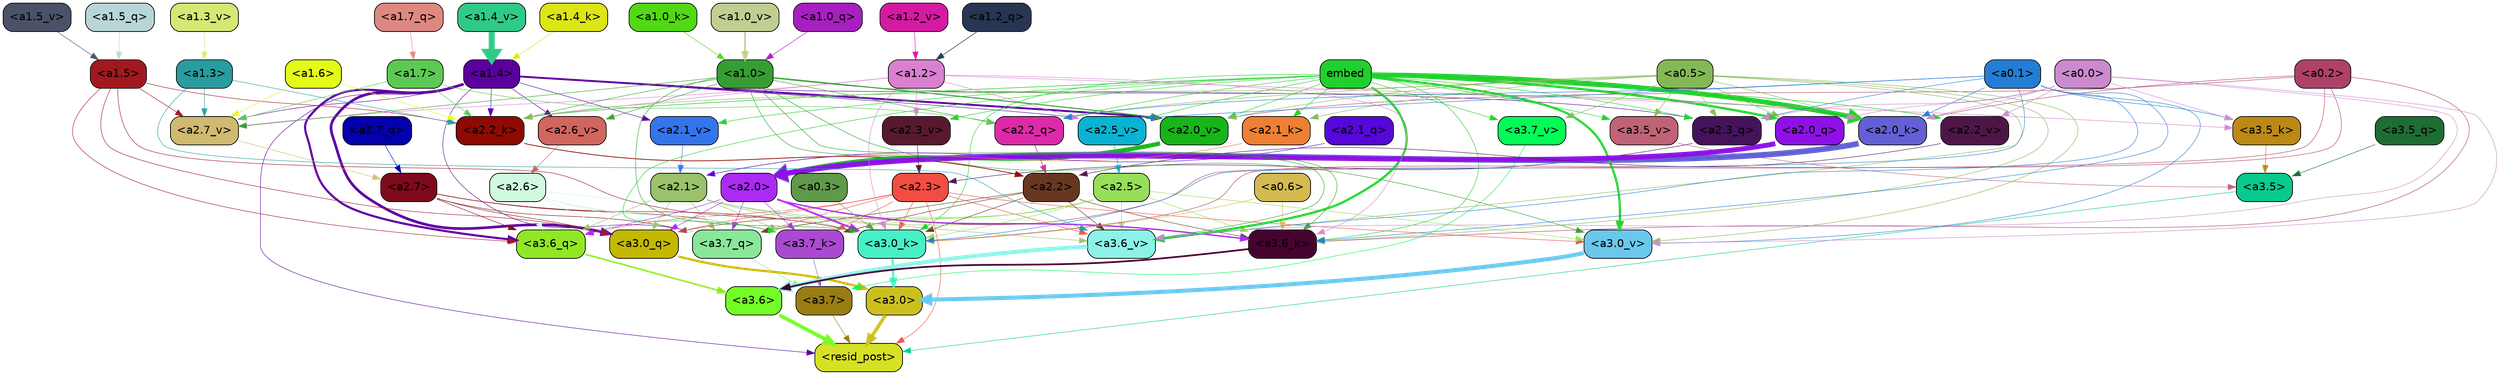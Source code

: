 strict digraph "" {
	graph [bgcolor=transparent,
		layout=dot,
		overlap=false,
		splines=true
	];
	"<a3.7>"	[color=black,
		fillcolor="#997d12",
		fontname=Helvetica,
		shape=box,
		style="filled, rounded"];
	"<resid_post>"	[color=black,
		fillcolor="#d6e125",
		fontname=Helvetica,
		shape=box,
		style="filled, rounded"];
	"<a3.7>" -> "<resid_post>"	[color="#997d12",
		penwidth=0.6];
	"<a3.6>"	[color=black,
		fillcolor="#74fc26",
		fontname=Helvetica,
		shape=box,
		style="filled, rounded"];
	"<a3.6>" -> "<resid_post>"	[color="#74fc26",
		penwidth=4.646730065345764];
	"<a3.5>"	[color=black,
		fillcolor="#08c98e",
		fontname=Helvetica,
		shape=box,
		style="filled, rounded"];
	"<a3.5>" -> "<resid_post>"	[color="#08c98e",
		penwidth=0.6];
	"<a3.0>"	[color=black,
		fillcolor="#ccc020",
		fontname=Helvetica,
		shape=box,
		style="filled, rounded"];
	"<a3.0>" -> "<resid_post>"	[color="#ccc020",
		penwidth=4.323132634162903];
	"<a2.3>"	[color=black,
		fillcolor="#f24d42",
		fontname=Helvetica,
		shape=box,
		style="filled, rounded"];
	"<a2.3>" -> "<resid_post>"	[color="#f24d42",
		penwidth=0.6];
	"<a3.7_q>"	[color=black,
		fillcolor="#8ae79a",
		fontname=Helvetica,
		shape=box,
		style="filled, rounded"];
	"<a2.3>" -> "<a3.7_q>"	[color="#f24d42",
		penwidth=0.6];
	"<a3.6_q>"	[color=black,
		fillcolor="#91e725",
		fontname=Helvetica,
		shape=box,
		style="filled, rounded"];
	"<a2.3>" -> "<a3.6_q>"	[color="#f24d42",
		penwidth=0.6];
	"<a3.0_q>"	[color=black,
		fillcolor="#c5b801",
		fontname=Helvetica,
		shape=box,
		style="filled, rounded"];
	"<a2.3>" -> "<a3.0_q>"	[color="#f24d42",
		penwidth=0.6];
	"<a3.7_k>"	[color=black,
		fillcolor="#aa4ad2",
		fontname=Helvetica,
		shape=box,
		style="filled, rounded"];
	"<a2.3>" -> "<a3.7_k>"	[color="#f24d42",
		penwidth=0.6];
	"<a3.0_k>"	[color=black,
		fillcolor="#47f0c5",
		fontname=Helvetica,
		shape=box,
		style="filled, rounded"];
	"<a2.3>" -> "<a3.0_k>"	[color="#f24d42",
		penwidth=0.6];
	"<a3.6_v>"	[color=black,
		fillcolor="#8cf2e8",
		fontname=Helvetica,
		shape=box,
		style="filled, rounded"];
	"<a2.3>" -> "<a3.6_v>"	[color="#f24d42",
		penwidth=0.6];
	"<a3.0_v>"	[color=black,
		fillcolor="#6ac8ed",
		fontname=Helvetica,
		shape=box,
		style="filled, rounded"];
	"<a2.3>" -> "<a3.0_v>"	[color="#f24d42",
		penwidth=0.6];
	"<a1.4>"	[color=black,
		fillcolor="#5a009d",
		fontname=Helvetica,
		shape=box,
		style="filled, rounded"];
	"<a1.4>" -> "<resid_post>"	[color="#5a009d",
		penwidth=0.6];
	"<a1.4>" -> "<a3.7_q>"	[color="#5a009d",
		penwidth=0.6];
	"<a1.4>" -> "<a3.6_q>"	[color="#5a009d",
		penwidth=2.700703263282776];
	"<a1.4>" -> "<a3.0_q>"	[color="#5a009d",
		penwidth=3.34255850315094];
	"<a2.3_q>"	[color=black,
		fillcolor="#45135b",
		fontname=Helvetica,
		shape=box,
		style="filled, rounded"];
	"<a1.4>" -> "<a2.3_q>"	[color="#5a009d",
		penwidth=0.6];
	"<a2.2_k>"	[color=black,
		fillcolor="#8e0a02",
		fontname=Helvetica,
		shape=box,
		style="filled, rounded"];
	"<a1.4>" -> "<a2.2_k>"	[color="#5a009d",
		penwidth=0.6];
	"<a2.7_v>"	[color=black,
		fillcolor="#d0b970",
		fontname=Helvetica,
		shape=box,
		style="filled, rounded"];
	"<a1.4>" -> "<a2.7_v>"	[color="#5a009d",
		penwidth=0.6];
	"<a2.6_v>"	[color=black,
		fillcolor="#d1665f",
		fontname=Helvetica,
		shape=box,
		style="filled, rounded"];
	"<a1.4>" -> "<a2.6_v>"	[color="#5a009d",
		penwidth=0.6];
	"<a2.5_v>"	[color=black,
		fillcolor="#09b3d1",
		fontname=Helvetica,
		shape=box,
		style="filled, rounded"];
	"<a1.4>" -> "<a2.5_v>"	[color="#5a009d",
		penwidth=0.6];
	"<a2.1_v>"	[color=black,
		fillcolor="#3475ec",
		fontname=Helvetica,
		shape=box,
		style="filled, rounded"];
	"<a1.4>" -> "<a2.1_v>"	[color="#5a009d",
		penwidth=0.6];
	"<a2.0_v>"	[color=black,
		fillcolor="#17b41a",
		fontname=Helvetica,
		shape=box,
		style="filled, rounded"];
	"<a1.4>" -> "<a2.0_v>"	[color="#5a009d",
		penwidth=2.387977123260498];
	"<a3.7_q>" -> "<a3.7>"	[color="#8ae79a",
		penwidth=0.6];
	"<a3.6_q>" -> "<a3.6>"	[color="#91e725",
		penwidth=2.03758105635643];
	"<a3.5_q>"	[color=black,
		fillcolor="#1e6d35",
		fontname=Helvetica,
		shape=box,
		style="filled, rounded"];
	"<a3.5_q>" -> "<a3.5>"	[color="#1e6d35",
		penwidth=0.6];
	"<a3.0_q>" -> "<a3.0>"	[color="#c5b801",
		penwidth=2.8638100624084473];
	"<a3.7_k>" -> "<a3.7>"	[color="#aa4ad2",
		penwidth=0.6];
	"<a3.6_k>"	[color=black,
		fillcolor="#460330",
		fontname=Helvetica,
		shape=box,
		style="filled, rounded"];
	"<a3.6_k>" -> "<a3.6>"	[color="#460330",
		penwidth=2.174198240041733];
	"<a3.5_k>"	[color=black,
		fillcolor="#bb8914",
		fontname=Helvetica,
		shape=box,
		style="filled, rounded"];
	"<a3.5_k>" -> "<a3.5>"	[color="#bb8914",
		penwidth=0.6];
	"<a3.0_k>" -> "<a3.0>"	[color="#47f0c5",
		penwidth=2.6274144649505615];
	"<a3.7_v>"	[color=black,
		fillcolor="#03fb57",
		fontname=Helvetica,
		shape=box,
		style="filled, rounded"];
	"<a3.7_v>" -> "<a3.7>"	[color="#03fb57",
		penwidth=0.6];
	"<a3.6_v>" -> "<a3.6>"	[color="#8cf2e8",
		penwidth=5.002329230308533];
	"<a3.5_v>"	[color=black,
		fillcolor="#c16376",
		fontname=Helvetica,
		shape=box,
		style="filled, rounded"];
	"<a3.5_v>" -> "<a3.5>"	[color="#c16376",
		penwidth=0.6];
	"<a3.0_v>" -> "<a3.0>"	[color="#6ac8ed",
		penwidth=5.188832879066467];
	"<a2.7>"	[color=black,
		fillcolor="#7e0a1b",
		fontname=Helvetica,
		shape=box,
		style="filled, rounded"];
	"<a2.7>" -> "<a3.7_q>"	[color="#7e0a1b",
		penwidth=0.6];
	"<a2.7>" -> "<a3.6_q>"	[color="#7e0a1b",
		penwidth=0.6];
	"<a2.7>" -> "<a3.0_q>"	[color="#7e0a1b",
		penwidth=0.6];
	"<a2.7>" -> "<a3.7_k>"	[color="#7e0a1b",
		penwidth=0.6];
	"<a2.7>" -> "<a3.0_k>"	[color="#7e0a1b",
		penwidth=0.6];
	"<a2.6>"	[color=black,
		fillcolor="#d1f9e0",
		fontname=Helvetica,
		shape=box,
		style="filled, rounded"];
	"<a2.6>" -> "<a3.7_q>"	[color="#d1f9e0",
		penwidth=0.6];
	"<a2.6>" -> "<a3.6_q>"	[color="#d1f9e0",
		penwidth=0.6];
	"<a2.6>" -> "<a3.0_q>"	[color="#d1f9e0",
		penwidth=0.6];
	"<a2.6>" -> "<a3.7_k>"	[color="#d1f9e0",
		penwidth=0.6];
	"<a2.6>" -> "<a3.6_k>"	[color="#d1f9e0",
		penwidth=0.6];
	"<a2.6>" -> "<a3.0_k>"	[color="#d1f9e0",
		penwidth=0.6];
	"<a2.5>"	[color=black,
		fillcolor="#97df59",
		fontname=Helvetica,
		shape=box,
		style="filled, rounded"];
	"<a2.5>" -> "<a3.7_q>"	[color="#97df59",
		penwidth=0.6];
	"<a2.5>" -> "<a3.0_q>"	[color="#97df59",
		penwidth=0.6];
	"<a2.5>" -> "<a3.7_k>"	[color="#97df59",
		penwidth=0.6];
	"<a2.5>" -> "<a3.6_k>"	[color="#97df59",
		penwidth=0.6];
	"<a2.5>" -> "<a3.0_k>"	[color="#97df59",
		penwidth=0.6];
	"<a2.5>" -> "<a3.6_v>"	[color="#97df59",
		penwidth=0.6];
	"<a2.5>" -> "<a3.0_v>"	[color="#97df59",
		penwidth=0.6];
	"<a2.2>"	[color=black,
		fillcolor="#673721",
		fontname=Helvetica,
		shape=box,
		style="filled, rounded"];
	"<a2.2>" -> "<a3.7_q>"	[color="#673721",
		penwidth=0.6];
	"<a2.2>" -> "<a3.7_k>"	[color="#673721",
		penwidth=0.6];
	"<a2.2>" -> "<a3.6_k>"	[color="#673721",
		penwidth=0.6];
	"<a2.2>" -> "<a3.0_k>"	[color="#673721",
		penwidth=0.6];
	"<a2.2>" -> "<a3.6_v>"	[color="#673721",
		penwidth=0.6];
	"<a2.1>"	[color=black,
		fillcolor="#99c26b",
		fontname=Helvetica,
		shape=box,
		style="filled, rounded"];
	"<a2.1>" -> "<a3.7_q>"	[color="#99c26b",
		penwidth=0.6];
	"<a2.1>" -> "<a3.6_q>"	[color="#99c26b",
		penwidth=0.6];
	"<a2.1>" -> "<a3.0_q>"	[color="#99c26b",
		penwidth=0.6];
	"<a2.1>" -> "<a3.7_k>"	[color="#99c26b",
		penwidth=0.6];
	"<a2.1>" -> "<a3.6_k>"	[color="#99c26b",
		penwidth=0.6];
	"<a2.1>" -> "<a3.0_k>"	[color="#99c26b",
		penwidth=0.6];
	"<a2.1>" -> "<a3.6_v>"	[color="#99c26b",
		penwidth=0.6];
	"<a2.0>"	[color=black,
		fillcolor="#ac2af4",
		fontname=Helvetica,
		shape=box,
		style="filled, rounded"];
	"<a2.0>" -> "<a3.7_q>"	[color="#ac2af4",
		penwidth=0.6];
	"<a2.0>" -> "<a3.6_q>"	[color="#ac2af4",
		penwidth=0.6];
	"<a2.0>" -> "<a3.0_q>"	[color="#ac2af4",
		penwidth=0.6];
	"<a2.0>" -> "<a3.7_k>"	[color="#ac2af4",
		penwidth=0.6];
	"<a2.0>" -> "<a3.6_k>"	[color="#ac2af4",
		penwidth=1.6454488784074783];
	"<a2.0>" -> "<a3.0_k>"	[color="#ac2af4",
		penwidth=2.2218968719244003];
	"<a1.5>"	[color=black,
		fillcolor="#a2181f",
		fontname=Helvetica,
		shape=box,
		style="filled, rounded"];
	"<a1.5>" -> "<a3.6_q>"	[color="#a2181f",
		penwidth=0.6];
	"<a1.5>" -> "<a3.0_q>"	[color="#a2181f",
		penwidth=0.6];
	"<a1.5>" -> "<a3.0_k>"	[color="#a2181f",
		penwidth=0.6];
	"<a1.5>" -> "<a2.2_k>"	[color="#a2181f",
		penwidth=0.6];
	"<a1.5>" -> "<a2.7_v>"	[color="#a2181f",
		penwidth=0.6];
	"<a0.2>"	[color=black,
		fillcolor="#ae4168",
		fontname=Helvetica,
		shape=box,
		style="filled, rounded"];
	"<a0.2>" -> "<a3.0_q>"	[color="#ae4168",
		penwidth=0.6];
	"<a0.2>" -> "<a3.6_k>"	[color="#ae4168",
		penwidth=0.6];
	"<a0.2>" -> "<a3.0_k>"	[color="#ae4168",
		penwidth=0.6];
	"<a2.0_k>"	[color=black,
		fillcolor="#6360d4",
		fontname=Helvetica,
		shape=box,
		style="filled, rounded"];
	"<a0.2>" -> "<a2.0_k>"	[color="#ae4168",
		penwidth=0.6];
	"<a0.2>" -> "<a2.0_v>"	[color="#ae4168",
		penwidth=0.6];
	embed	[color=black,
		fillcolor="#20d02c",
		fontname=Helvetica,
		shape=box,
		style="filled, rounded"];
	embed -> "<a3.7_k>"	[color="#20d02c",
		penwidth=0.6];
	embed -> "<a3.6_k>"	[color="#20d02c",
		penwidth=0.6];
	embed -> "<a3.0_k>"	[color="#20d02c",
		penwidth=0.6];
	embed -> "<a3.7_v>"	[color="#20d02c",
		penwidth=0.6];
	embed -> "<a3.6_v>"	[color="#20d02c",
		penwidth=2.8301228284835815];
	embed -> "<a3.5_v>"	[color="#20d02c",
		penwidth=0.6];
	embed -> "<a3.0_v>"	[color="#20d02c",
		penwidth=2.7660785913467407];
	embed -> "<a2.3_q>"	[color="#20d02c",
		penwidth=0.6];
	"<a2.2_q>"	[color=black,
		fillcolor="#dd2aa8",
		fontname=Helvetica,
		shape=box,
		style="filled, rounded"];
	embed -> "<a2.2_q>"	[color="#20d02c",
		penwidth=0.6];
	"<a2.0_q>"	[color=black,
		fillcolor="#8d11e6",
		fontname=Helvetica,
		shape=box,
		style="filled, rounded"];
	embed -> "<a2.0_q>"	[color="#20d02c",
		penwidth=2.918822765350342];
	embed -> "<a2.2_k>"	[color="#20d02c",
		penwidth=0.7099294662475586];
	"<a2.1_k>"	[color=black,
		fillcolor="#ed8034",
		fontname=Helvetica,
		shape=box,
		style="filled, rounded"];
	embed -> "<a2.1_k>"	[color="#20d02c",
		penwidth=0.6];
	embed -> "<a2.0_k>"	[color="#20d02c",
		penwidth=6.075345039367676];
	embed -> "<a2.5_v>"	[color="#20d02c",
		penwidth=0.6];
	"<a2.3_v>"	[color=black,
		fillcolor="#58192f",
		fontname=Helvetica,
		shape=box,
		style="filled, rounded"];
	embed -> "<a2.3_v>"	[color="#20d02c",
		penwidth=0.6];
	"<a2.2_v>"	[color=black,
		fillcolor="#4e1647",
		fontname=Helvetica,
		shape=box,
		style="filled, rounded"];
	embed -> "<a2.2_v>"	[color="#20d02c",
		penwidth=0.6909599304199219];
	embed -> "<a2.1_v>"	[color="#20d02c",
		penwidth=0.6];
	embed -> "<a2.0_v>"	[color="#20d02c",
		penwidth=0.6];
	"<a1.2>"	[color=black,
		fillcolor="#db80d1",
		fontname=Helvetica,
		shape=box,
		style="filled, rounded"];
	"<a1.2>" -> "<a3.6_k>"	[color="#db80d1",
		penwidth=0.6];
	"<a1.2>" -> "<a3.5_k>"	[color="#db80d1",
		penwidth=0.6];
	"<a1.2>" -> "<a3.0_k>"	[color="#db80d1",
		penwidth=0.6];
	"<a1.2>" -> "<a2.2_k>"	[color="#db80d1",
		penwidth=0.6];
	"<a1.2>" -> "<a2.7_v>"	[color="#db80d1",
		penwidth=0.6];
	"<a1.2>" -> "<a2.5_v>"	[color="#db80d1",
		penwidth=0.6];
	"<a1.2>" -> "<a2.3_v>"	[color="#db80d1",
		penwidth=0.6];
	"<a1.0>"	[color=black,
		fillcolor="#369d32",
		fontname=Helvetica,
		shape=box,
		style="filled, rounded"];
	"<a1.0>" -> "<a3.6_k>"	[color="#369d32",
		penwidth=0.6];
	"<a1.0>" -> "<a3.0_k>"	[color="#369d32",
		penwidth=0.6];
	"<a1.0>" -> "<a3.6_v>"	[color="#369d32",
		penwidth=0.6];
	"<a1.0>" -> "<a3.0_v>"	[color="#369d32",
		penwidth=0.6];
	"<a1.0>" -> "<a2.2_q>"	[color="#369d32",
		penwidth=0.6];
	"<a1.0>" -> "<a2.2_k>"	[color="#369d32",
		penwidth=0.6];
	"<a1.0>" -> "<a2.0_k>"	[color="#369d32",
		penwidth=0.6];
	"<a1.0>" -> "<a2.7_v>"	[color="#369d32",
		penwidth=0.6];
	"<a1.0>" -> "<a2.6_v>"	[color="#369d32",
		penwidth=0.6];
	"<a1.0>" -> "<a2.0_v>"	[color="#369d32",
		penwidth=1.2435333728790283];
	"<a0.6>"	[color=black,
		fillcolor="#d4ba51",
		fontname=Helvetica,
		shape=box,
		style="filled, rounded"];
	"<a0.6>" -> "<a3.6_k>"	[color="#d4ba51",
		penwidth=0.6];
	"<a0.6>" -> "<a3.0_k>"	[color="#d4ba51",
		penwidth=0.6];
	"<a0.5>"	[color=black,
		fillcolor="#84b855",
		fontname=Helvetica,
		shape=box,
		style="filled, rounded"];
	"<a0.5>" -> "<a3.6_k>"	[color="#84b855",
		penwidth=0.6];
	"<a0.5>" -> "<a3.7_v>"	[color="#84b855",
		penwidth=0.6];
	"<a0.5>" -> "<a3.6_v>"	[color="#84b855",
		penwidth=0.6];
	"<a0.5>" -> "<a3.5_v>"	[color="#84b855",
		penwidth=0.6];
	"<a0.5>" -> "<a3.0_v>"	[color="#84b855",
		penwidth=0.6124261617660522];
	"<a0.5>" -> "<a2.3_q>"	[color="#84b855",
		penwidth=0.6];
	"<a0.5>" -> "<a2.2_q>"	[color="#84b855",
		penwidth=0.6];
	"<a0.5>" -> "<a2.0_q>"	[color="#84b855",
		penwidth=0.6];
	"<a0.5>" -> "<a2.2_k>"	[color="#84b855",
		penwidth=0.6];
	"<a0.5>" -> "<a2.1_k>"	[color="#84b855",
		penwidth=0.6];
	"<a0.5>" -> "<a2.0_k>"	[color="#84b855",
		penwidth=0.6112704277038574];
	"<a0.5>" -> "<a2.0_v>"	[color="#84b855",
		penwidth=0.6];
	"<a0.1>"	[color=black,
		fillcolor="#247dd4",
		fontname=Helvetica,
		shape=box,
		style="filled, rounded"];
	"<a0.1>" -> "<a3.6_k>"	[color="#247dd4",
		penwidth=0.6];
	"<a0.1>" -> "<a3.5_k>"	[color="#247dd4",
		penwidth=0.6];
	"<a0.1>" -> "<a3.0_k>"	[color="#247dd4",
		penwidth=0.6];
	"<a0.1>" -> "<a3.6_v>"	[color="#247dd4",
		penwidth=0.6];
	"<a0.1>" -> "<a3.0_v>"	[color="#247dd4",
		penwidth=0.6];
	"<a0.1>" -> "<a2.3_q>"	[color="#247dd4",
		penwidth=0.6];
	"<a0.1>" -> "<a2.2_q>"	[color="#247dd4",
		penwidth=0.6];
	"<a0.1>" -> "<a2.0_k>"	[color="#247dd4",
		penwidth=0.6];
	"<a0.1>" -> "<a2.5_v>"	[color="#247dd4",
		penwidth=0.6];
	"<a0.0>"	[color=black,
		fillcolor="#cb8acd",
		fontname=Helvetica,
		shape=box,
		style="filled, rounded"];
	"<a0.0>" -> "<a3.5_k>"	[color="#cb8acd",
		penwidth=0.6];
	"<a0.0>" -> "<a3.6_v>"	[color="#cb8acd",
		penwidth=0.6];
	"<a0.0>" -> "<a3.0_v>"	[color="#cb8acd",
		penwidth=0.6];
	"<a0.0>" -> "<a2.3_q>"	[color="#cb8acd",
		penwidth=0.6];
	"<a0.0>" -> "<a2.0_q>"	[color="#cb8acd",
		penwidth=0.6];
	"<a0.0>" -> "<a2.0_k>"	[color="#cb8acd",
		penwidth=0.6];
	"<a0.0>" -> "<a2.2_v>"	[color="#cb8acd",
		penwidth=0.6];
	"<a0.3>"	[color=black,
		fillcolor="#60994b",
		fontname=Helvetica,
		shape=box,
		style="filled, rounded"];
	"<a0.3>" -> "<a3.0_k>"	[color="#60994b",
		penwidth=0.6];
	"<a1.3>"	[color=black,
		fillcolor="#289ca0",
		fontname=Helvetica,
		shape=box,
		style="filled, rounded"];
	"<a1.3>" -> "<a3.6_v>"	[color="#289ca0",
		penwidth=0.6];
	"<a1.3>" -> "<a2.2_k>"	[color="#289ca0",
		penwidth=0.6];
	"<a1.3>" -> "<a2.7_v>"	[color="#289ca0",
		penwidth=0.6];
	"<a2.7_q>"	[color=black,
		fillcolor="#0400ab",
		fontname=Helvetica,
		shape=box,
		style="filled, rounded"];
	"<a2.7_q>" -> "<a2.7>"	[color="#0400ab",
		penwidth=0.6];
	"<a2.3_q>" -> "<a2.3>"	[color="#45135b",
		penwidth=0.6];
	"<a2.2_q>" -> "<a2.2>"	[color="#dd2aa8",
		penwidth=0.8114519119262695];
	"<a2.1_q>"	[color=black,
		fillcolor="#5607d9",
		fontname=Helvetica,
		shape=box,
		style="filled, rounded"];
	"<a2.1_q>" -> "<a2.1>"	[color="#5607d9",
		penwidth=0.6];
	"<a2.0_q>" -> "<a2.0>"	[color="#8d11e6",
		penwidth=6.2323237657547];
	"<a2.2_k>" -> "<a2.2>"	[color="#8e0a02",
		penwidth=0.9331893920898438];
	"<a2.1_k>" -> "<a2.1>"	[color="#ed8034",
		penwidth=0.6];
	"<a2.0_k>" -> "<a2.0>"	[color="#6360d4",
		penwidth=7.158664226531982];
	"<a2.7_v>" -> "<a2.7>"	[color="#d0b970",
		penwidth=0.6];
	"<a2.6_v>" -> "<a2.6>"	[color="#d1665f",
		penwidth=0.6];
	"<a2.5_v>" -> "<a2.5>"	[color="#09b3d1",
		penwidth=0.6657319068908691];
	"<a2.3_v>" -> "<a2.3>"	[color="#58192f",
		penwidth=0.6];
	"<a2.2_v>" -> "<a2.2>"	[color="#4e1647",
		penwidth=0.6];
	"<a2.1_v>" -> "<a2.1>"	[color="#3475ec",
		penwidth=0.6];
	"<a2.0_v>" -> "<a2.0>"	[color="#17b41a",
		penwidth=5.380099236965179];
	"<a1.7>"	[color=black,
		fillcolor="#5cc954",
		fontname=Helvetica,
		shape=box,
		style="filled, rounded"];
	"<a1.7>" -> "<a2.2_q>"	[color="#5cc954",
		penwidth=0.6];
	"<a1.7>" -> "<a2.2_k>"	[color="#5cc954",
		penwidth=0.6];
	"<a1.7>" -> "<a2.7_v>"	[color="#5cc954",
		penwidth=0.6];
	"<a1.6>"	[color=black,
		fillcolor="#e2fc18",
		fontname=Helvetica,
		shape=box,
		style="filled, rounded"];
	"<a1.6>" -> "<a2.2_k>"	[color="#e2fc18",
		penwidth=0.6];
	"<a1.6>" -> "<a2.7_v>"	[color="#e2fc18",
		penwidth=0.6];
	"<a1.7_q>"	[color=black,
		fillcolor="#de8881",
		fontname=Helvetica,
		shape=box,
		style="filled, rounded"];
	"<a1.7_q>" -> "<a1.7>"	[color="#de8881",
		penwidth=0.6];
	"<a1.5_q>"	[color=black,
		fillcolor="#b8d6d7",
		fontname=Helvetica,
		shape=box,
		style="filled, rounded"];
	"<a1.5_q>" -> "<a1.5>"	[color="#b8d6d7",
		penwidth=0.6];
	"<a1.2_q>"	[color=black,
		fillcolor="#283553",
		fontname=Helvetica,
		shape=box,
		style="filled, rounded"];
	"<a1.2_q>" -> "<a1.2>"	[color="#283553",
		penwidth=0.6965713500976562];
	"<a1.0_q>"	[color=black,
		fillcolor="#a71fc0",
		fontname=Helvetica,
		shape=box,
		style="filled, rounded"];
	"<a1.0_q>" -> "<a1.0>"	[color="#a71fc0",
		penwidth=0.6];
	"<a1.4_k>"	[color=black,
		fillcolor="#dce516",
		fontname=Helvetica,
		shape=box,
		style="filled, rounded"];
	"<a1.4_k>" -> "<a1.4>"	[color="#dce516",
		penwidth=0.6];
	"<a1.0_k>"	[color=black,
		fillcolor="#52d814",
		fontname=Helvetica,
		shape=box,
		style="filled, rounded"];
	"<a1.0_k>" -> "<a1.0>"	[color="#52d814",
		penwidth=0.6];
	"<a1.5_v>"	[color=black,
		fillcolor="#4b5168",
		fontname=Helvetica,
		shape=box,
		style="filled, rounded"];
	"<a1.5_v>" -> "<a1.5>"	[color="#4b5168",
		penwidth=0.6];
	"<a1.4_v>"	[color=black,
		fillcolor="#2fca88",
		fontname=Helvetica,
		shape=box,
		style="filled, rounded"];
	"<a1.4_v>" -> "<a1.4>"	[color="#2fca88",
		penwidth=7.649995803833008];
	"<a1.3_v>"	[color=black,
		fillcolor="#d4e874",
		fontname=Helvetica,
		shape=box,
		style="filled, rounded"];
	"<a1.3_v>" -> "<a1.3>"	[color="#d4e874",
		penwidth=0.6];
	"<a1.2_v>"	[color=black,
		fillcolor="#d619a2",
		fontname=Helvetica,
		shape=box,
		style="filled, rounded"];
	"<a1.2_v>" -> "<a1.2>"	[color="#d619a2",
		penwidth=0.6];
	"<a1.0_v>"	[color=black,
		fillcolor="#c0ce91",
		fontname=Helvetica,
		shape=box,
		style="filled, rounded"];
	"<a1.0_v>" -> "<a1.0>"	[color="#c0ce91",
		penwidth=2.050852060317993];
}
